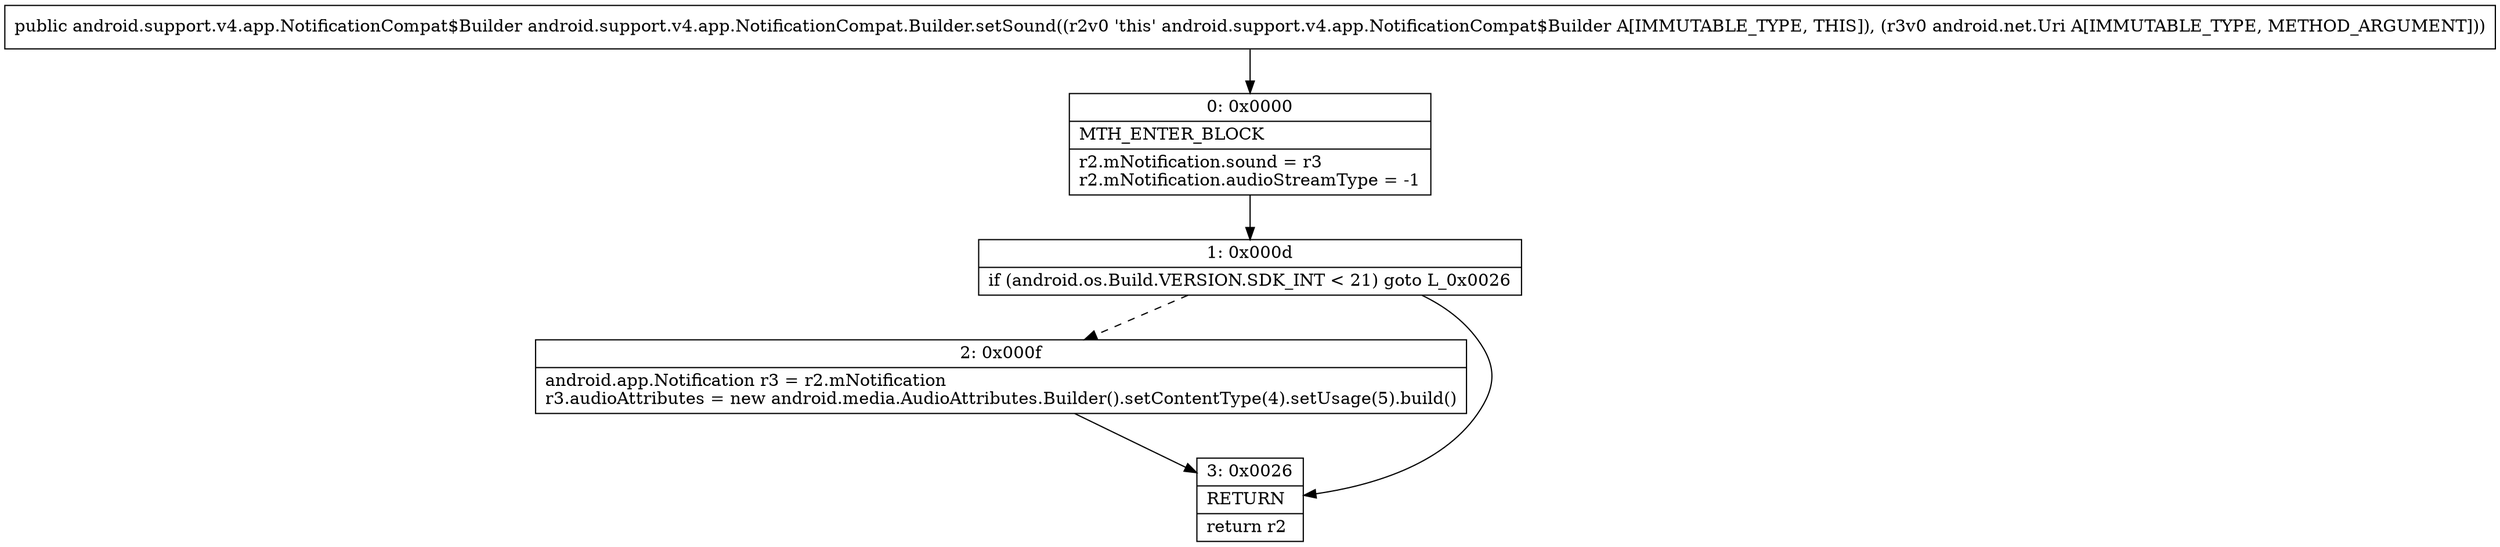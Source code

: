 digraph "CFG forandroid.support.v4.app.NotificationCompat.Builder.setSound(Landroid\/net\/Uri;)Landroid\/support\/v4\/app\/NotificationCompat$Builder;" {
Node_0 [shape=record,label="{0\:\ 0x0000|MTH_ENTER_BLOCK\l|r2.mNotification.sound = r3\lr2.mNotification.audioStreamType = \-1\l}"];
Node_1 [shape=record,label="{1\:\ 0x000d|if (android.os.Build.VERSION.SDK_INT \< 21) goto L_0x0026\l}"];
Node_2 [shape=record,label="{2\:\ 0x000f|android.app.Notification r3 = r2.mNotification\lr3.audioAttributes = new android.media.AudioAttributes.Builder().setContentType(4).setUsage(5).build()\l}"];
Node_3 [shape=record,label="{3\:\ 0x0026|RETURN\l|return r2\l}"];
MethodNode[shape=record,label="{public android.support.v4.app.NotificationCompat$Builder android.support.v4.app.NotificationCompat.Builder.setSound((r2v0 'this' android.support.v4.app.NotificationCompat$Builder A[IMMUTABLE_TYPE, THIS]), (r3v0 android.net.Uri A[IMMUTABLE_TYPE, METHOD_ARGUMENT])) }"];
MethodNode -> Node_0;
Node_0 -> Node_1;
Node_1 -> Node_2[style=dashed];
Node_1 -> Node_3;
Node_2 -> Node_3;
}

